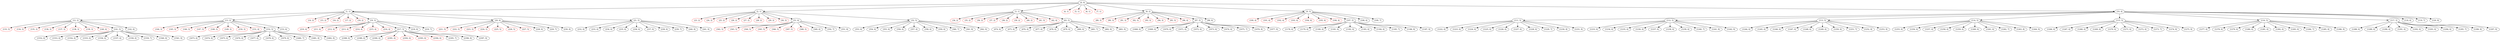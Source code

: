 DiGraph {"(0, 0)" -> "(1, 1)";"(0, 0)" -> "(2, 1)";"(0, 0)" -> "(3, 1)";"(0, 0)" -> "(4, 1)";"(0, 0)" -> "(5, 1)";"(0, 0)" -> "(6, 1)";"(0, 0)" -> "(7, 1)";"(0, 0)" -> "(8, 2)";"(0, 0)" -> "(9, 3)";"(0, 0)" -> "(10, 4)";"(7, 1)" [color=red];"(6, 1)" [color=red];"(5, 1)" [color=red];"(4, 1)" [color=red];"(3, 1)" -> "(34, 2)";"(3, 1)" -> "(35, 2)";"(3, 1)" -> "(36, 2)";"(3, 1)" -> "(37, 2)";"(3, 1)" -> "(38, 2)";"(3, 1)" -> "(39, 2)";"(3, 1)" -> "(40, 2)";"(3, 1)" -> "(41, 3)";"(3, 1)" -> "(42, 4)";"(3, 1)" -> "(43, 5)";"(2, 1)" -> "(23, 2)";"(2, 1)" -> "(24, 2)";"(2, 1)" -> "(25, 2)";"(2, 1)" -> "(26, 2)";"(2, 1)" -> "(27, 2)";"(2, 1)" -> "(28, 2)";"(2, 1)" -> "(29, 2)";"(2, 1)" -> "(30, 3)";"(2, 1)" -> "(31, 4)";"(2, 1)" -> "(32, 5)";"(1, 1)" -> "(12, 2)";"(1, 1)" -> "(13, 2)";"(1, 1)" -> "(14, 2)";"(1, 1)" -> "(15, 2)";"(1, 1)" -> "(16, 2)";"(1, 1)" -> "(17, 2)";"(1, 1)" -> "(18, 2)";"(1, 1)" -> "(19, 3)";"(1, 1)" -> "(20, 4)";"(1, 1)" -> "(21, 5)";"(40, 2)" [color=red];"(39, 2)" [color=red];"(38, 2)" [color=red];"(37, 2)" [color=red];"(36, 2)" [color=red];"(35, 2)" [color=red];"(34, 2)" [color=red];"(29, 2)" [color=red];"(28, 2)" [color=red];"(27, 2)" [color=red];"(26, 2)" [color=red];"(25, 2)" [color=red];"(24, 2)" [color=red];"(23, 2)" [color=red];"(18, 2)" [color=red];"(17, 2)" [color=red];"(16, 2)" [color=red];"(15, 2)" [color=red];"(14, 2)" [color=red];"(13, 2)" -> "(144, 3)";"(13, 2)" -> "(145, 3)";"(13, 2)" -> "(146, 3)";"(13, 2)" -> "(147, 3)";"(13, 2)" -> "(148, 3)";"(13, 2)" -> "(149, 3)";"(13, 2)" -> "(150, 3)";"(13, 2)" -> "(151, 4)";"(13, 2)" -> "(152, 5)";"(13, 2)" -> "(153, 6)";"(12, 2)" -> "(133, 3)";"(12, 2)" -> "(134, 3)";"(12, 2)" -> "(135, 3)";"(12, 2)" -> "(136, 3)";"(12, 2)" -> "(137, 3)";"(12, 2)" -> "(138, 3)";"(12, 2)" -> "(139, 3)";"(12, 2)" -> "(140, 4)";"(12, 2)" -> "(141, 5)";"(12, 2)" -> "(142, 6)";"(8, 2)" -> "(89, 3)";"(8, 2)" -> "(90, 3)";"(8, 2)" -> "(91, 3)";"(8, 2)" -> "(92, 3)";"(8, 2)" -> "(93, 3)";"(8, 2)" -> "(94, 3)";"(8, 2)" -> "(95, 3)";"(8, 2)" -> "(96, 4)";"(8, 2)" -> "(97, 5)";"(8, 2)" -> "(98, 6)";"(150, 3)" [color=red];"(149, 3)" [color=red];"(148, 3)" [color=red];"(147, 3)" [color=red];"(146, 3)" [color=red];"(145, 3)" [color=red];"(144, 3)" [color=red];"(139, 3)" [color=red];"(138, 3)" [color=red];"(137, 3)" [color=red];"(136, 3)" [color=red];"(135, 3)" [color=red];"(134, 3)" [color=red];"(133, 3)" [color=red];"(95, 3)" [color=red];"(94, 3)" [color=red];"(93, 3)" [color=red];"(92, 3)" [color=red];"(91, 3)" [color=red];"(90, 3)" [color=red];"(89, 3)" [color=red];"(41, 3)" [color=red];"(30, 3)" [color=red];"(19, 3)" -> "(210, 4)";"(19, 3)" -> "(211, 4)";"(19, 3)" -> "(212, 4)";"(19, 3)" -> "(213, 4)";"(19, 3)" -> "(214, 4)";"(19, 3)" -> "(215, 4)";"(19, 3)" -> "(216, 4)";"(19, 3)" -> "(217, 5)";"(19, 3)" -> "(218, 6)";"(19, 3)" -> "(219, 7)";"(9, 3)" -> "(100, 4)";"(9, 3)" -> "(101, 4)";"(9, 3)" -> "(102, 4)";"(9, 3)" -> "(103, 4)";"(9, 3)" -> "(104, 4)";"(9, 3)" -> "(105, 4)";"(9, 3)" -> "(106, 4)";"(9, 3)" -> "(107, 5)";"(9, 3)" -> "(108, 6)";"(9, 3)" -> "(109, 7)";"(216, 4)" [color=red];"(215, 4)" [color=red];"(214, 4)" [color=red];"(213, 4)" [color=red];"(212, 4)" [color=red];"(211, 4)" [color=red];"(210, 4)" [color=red];"(151, 4)" [color=red];"(140, 4)" [color=red];"(106, 4)" [color=red];"(105, 4)" [color=red];"(104, 4)" [color=red];"(103, 4)" [color=red];"(102, 4)" [color=red];"(101, 4)" [color=red];"(100, 4)" [color=red];"(96, 4)" [color=red];"(42, 4)" [color=red];"(31, 4)" -> "(342, 5)";"(31, 4)" -> "(343, 5)";"(31, 4)" -> "(344, 5)";"(31, 4)" -> "(345, 5)";"(31, 4)" -> "(346, 5)";"(31, 4)" -> "(347, 5)";"(31, 4)" -> "(348, 5)";"(31, 4)" -> "(349, 6)";"(31, 4)" -> "(350, 7)";"(31, 4)" -> "(351, 8)";"(20, 4)" -> "(221, 5)";"(20, 4)" -> "(222, 5)";"(20, 4)" -> "(223, 5)";"(20, 4)" -> "(224, 5)";"(20, 4)" -> "(225, 5)";"(20, 4)" -> "(226, 5)";"(20, 4)" -> "(227, 5)";"(20, 4)" -> "(228, 6)";"(20, 4)" -> "(229, 7)";"(20, 4)" -> "(230, 8)";"(10, 4)" -> "(111, 5)";"(10, 4)" -> "(112, 5)";"(10, 4)" -> "(113, 5)";"(10, 4)" -> "(114, 5)";"(10, 4)" -> "(115, 5)";"(10, 4)" -> "(116, 5)";"(10, 4)" -> "(117, 5)";"(10, 4)" -> "(118, 6)";"(10, 4)" -> "(119, 7)";"(10, 4)" -> "(120, 8)";"(348, 5)" [color=red];"(347, 5)" [color=red];"(346, 5)" [color=red];"(345, 5)" [color=red];"(344, 5)" [color=red];"(343, 5)" [color=red];"(342, 5)" [color=red];"(227, 5)" [color=red];"(226, 5)" [color=red];"(225, 5)" [color=red];"(224, 5)" [color=red];"(223, 5)" [color=red];"(222, 5)" [color=red];"(221, 5)" [color=red];"(217, 5)" -> "(2388, 6)";"(217, 5)" -> "(2389, 6)";"(217, 5)" -> "(2390, 6)";"(217, 5)" -> "(2391, 6)";"(217, 5)" -> "(2392, 6)";"(217, 5)" -> "(2393, 6)";"(217, 5)" -> "(2394, 6)";"(217, 5)" -> "(2395, 7)";"(217, 5)" -> "(2396, 8)";"(217, 5)" -> "(2397, 9)";"(152, 5)" -> "(1673, 6)";"(152, 5)" -> "(1674, 6)";"(152, 5)" -> "(1675, 6)";"(152, 5)" -> "(1676, 6)";"(152, 5)" -> "(1677, 6)";"(152, 5)" -> "(1678, 6)";"(152, 5)" -> "(1679, 6)";"(152, 5)" -> "(1680, 7)";"(152, 5)" -> "(1681, 8)";"(152, 5)" -> "(1682, 9)";"(141, 5)" -> "(1552, 6)";"(141, 5)" -> "(1553, 6)";"(141, 5)" -> "(1554, 6)";"(141, 5)" -> "(1555, 6)";"(141, 5)" -> "(1556, 6)";"(141, 5)" -> "(1557, 6)";"(141, 5)" -> "(1558, 6)";"(141, 5)" -> "(1559, 7)";"(141, 5)" -> "(1560, 8)";"(141, 5)" -> "(1561, 9)";"(117, 5)" -> "(1288, 6)";"(117, 5)" -> "(1289, 6)";"(117, 5)" -> "(1290, 6)";"(117, 5)" -> "(1291, 6)";"(117, 5)" -> "(1292, 6)";"(117, 5)" -> "(1293, 6)";"(117, 5)" -> "(1294, 6)";"(117, 5)" -> "(1295, 7)";"(117, 5)" -> "(1296, 8)";"(117, 5)" -> "(1297, 9)";"(116, 5)" -> "(1277, 6)";"(116, 5)" -> "(1278, 6)";"(116, 5)" -> "(1279, 6)";"(116, 5)" -> "(1280, 6)";"(116, 5)" -> "(1281, 6)";"(116, 5)" -> "(1282, 6)";"(116, 5)" -> "(1283, 6)";"(116, 5)" -> "(1284, 7)";"(116, 5)" -> "(1285, 8)";"(116, 5)" -> "(1286, 9)";"(115, 5)" -> "(1266, 6)";"(115, 5)" -> "(1267, 6)";"(115, 5)" -> "(1268, 6)";"(115, 5)" -> "(1269, 6)";"(115, 5)" -> "(1270, 6)";"(115, 5)" -> "(1271, 6)";"(115, 5)" -> "(1272, 6)";"(115, 5)" -> "(1273, 7)";"(115, 5)" -> "(1274, 8)";"(115, 5)" -> "(1275, 9)";"(114, 5)" -> "(1255, 6)";"(114, 5)" -> "(1256, 6)";"(114, 5)" -> "(1257, 6)";"(114, 5)" -> "(1258, 6)";"(114, 5)" -> "(1259, 6)";"(114, 5)" -> "(1260, 6)";"(114, 5)" -> "(1261, 6)";"(114, 5)" -> "(1262, 7)";"(114, 5)" -> "(1263, 8)";"(114, 5)" -> "(1264, 9)";"(113, 5)" -> "(1244, 6)";"(113, 5)" -> "(1245, 6)";"(113, 5)" -> "(1246, 6)";"(113, 5)" -> "(1247, 6)";"(113, 5)" -> "(1248, 6)";"(113, 5)" -> "(1249, 6)";"(113, 5)" -> "(1250, 6)";"(113, 5)" -> "(1251, 7)";"(113, 5)" -> "(1252, 8)";"(113, 5)" -> "(1253, 9)";"(112, 5)" -> "(1233, 6)";"(112, 5)" -> "(1234, 6)";"(112, 5)" -> "(1235, 6)";"(112, 5)" -> "(1236, 6)";"(112, 5)" -> "(1237, 6)";"(112, 5)" -> "(1238, 6)";"(112, 5)" -> "(1239, 6)";"(112, 5)" -> "(1240, 7)";"(112, 5)" -> "(1241, 8)";"(112, 5)" -> "(1242, 9)";"(111, 5)" -> "(1222, 6)";"(111, 5)" -> "(1223, 6)";"(111, 5)" -> "(1224, 6)";"(111, 5)" -> "(1225, 6)";"(111, 5)" -> "(1226, 6)";"(111, 5)" -> "(1227, 6)";"(111, 5)" -> "(1228, 6)";"(111, 5)" -> "(1229, 7)";"(111, 5)" -> "(1230, 8)";"(111, 5)" -> "(1231, 9)";"(107, 5)" -> "(1178, 6)";"(107, 5)" -> "(1179, 6)";"(107, 5)" -> "(1180, 6)";"(107, 5)" -> "(1181, 6)";"(107, 5)" -> "(1182, 6)";"(107, 5)" -> "(1183, 6)";"(107, 5)" -> "(1184, 6)";"(107, 5)" -> "(1185, 7)";"(107, 5)" -> "(1186, 8)";"(107, 5)" -> "(1187, 9)";"(97, 5)" -> "(1068, 6)";"(97, 5)" -> "(1069, 6)";"(97, 5)" -> "(1070, 6)";"(97, 5)" -> "(1071, 6)";"(97, 5)" -> "(1072, 6)";"(97, 5)" -> "(1073, 6)";"(97, 5)" -> "(1074, 6)";"(97, 5)" -> "(1075, 7)";"(97, 5)" -> "(1076, 8)";"(97, 5)" -> "(1077, 9)";"(43, 5)" -> "(474, 6)";"(43, 5)" -> "(475, 6)";"(43, 5)" -> "(476, 6)";"(43, 5)" -> "(477, 6)";"(43, 5)" -> "(478, 6)";"(43, 5)" -> "(479, 6)";"(43, 5)" -> "(480, 6)";"(43, 5)" -> "(481, 7)";"(43, 5)" -> "(482, 8)";"(43, 5)" -> "(483, 9)";"(32, 5)" -> "(353, 6)";"(32, 5)" -> "(354, 6)";"(32, 5)" -> "(355, 6)";"(32, 5)" -> "(356, 6)";"(32, 5)" -> "(357, 6)";"(32, 5)" -> "(358, 6)";"(32, 5)" -> "(359, 6)";"(32, 5)" -> "(360, 7)";"(32, 5)" -> "(361, 8)";"(32, 5)" -> "(362, 9)";"(21, 5)" -> "(232, 6)";"(21, 5)" -> "(233, 6)";"(21, 5)" -> "(234, 6)";"(21, 5)" -> "(235, 6)";"(21, 5)" -> "(236, 6)";"(21, 5)" -> "(237, 6)";"(21, 5)" -> "(238, 6)";"(21, 5)" -> "(239, 7)";"(21, 5)" -> "(240, 8)";"(21, 5)" -> "(241, 9)";"(2394, 6)" [color=red];"(2393, 6)" [color=red];"(2392, 6)" [color=red];"(2391, 6)" [color=red];}